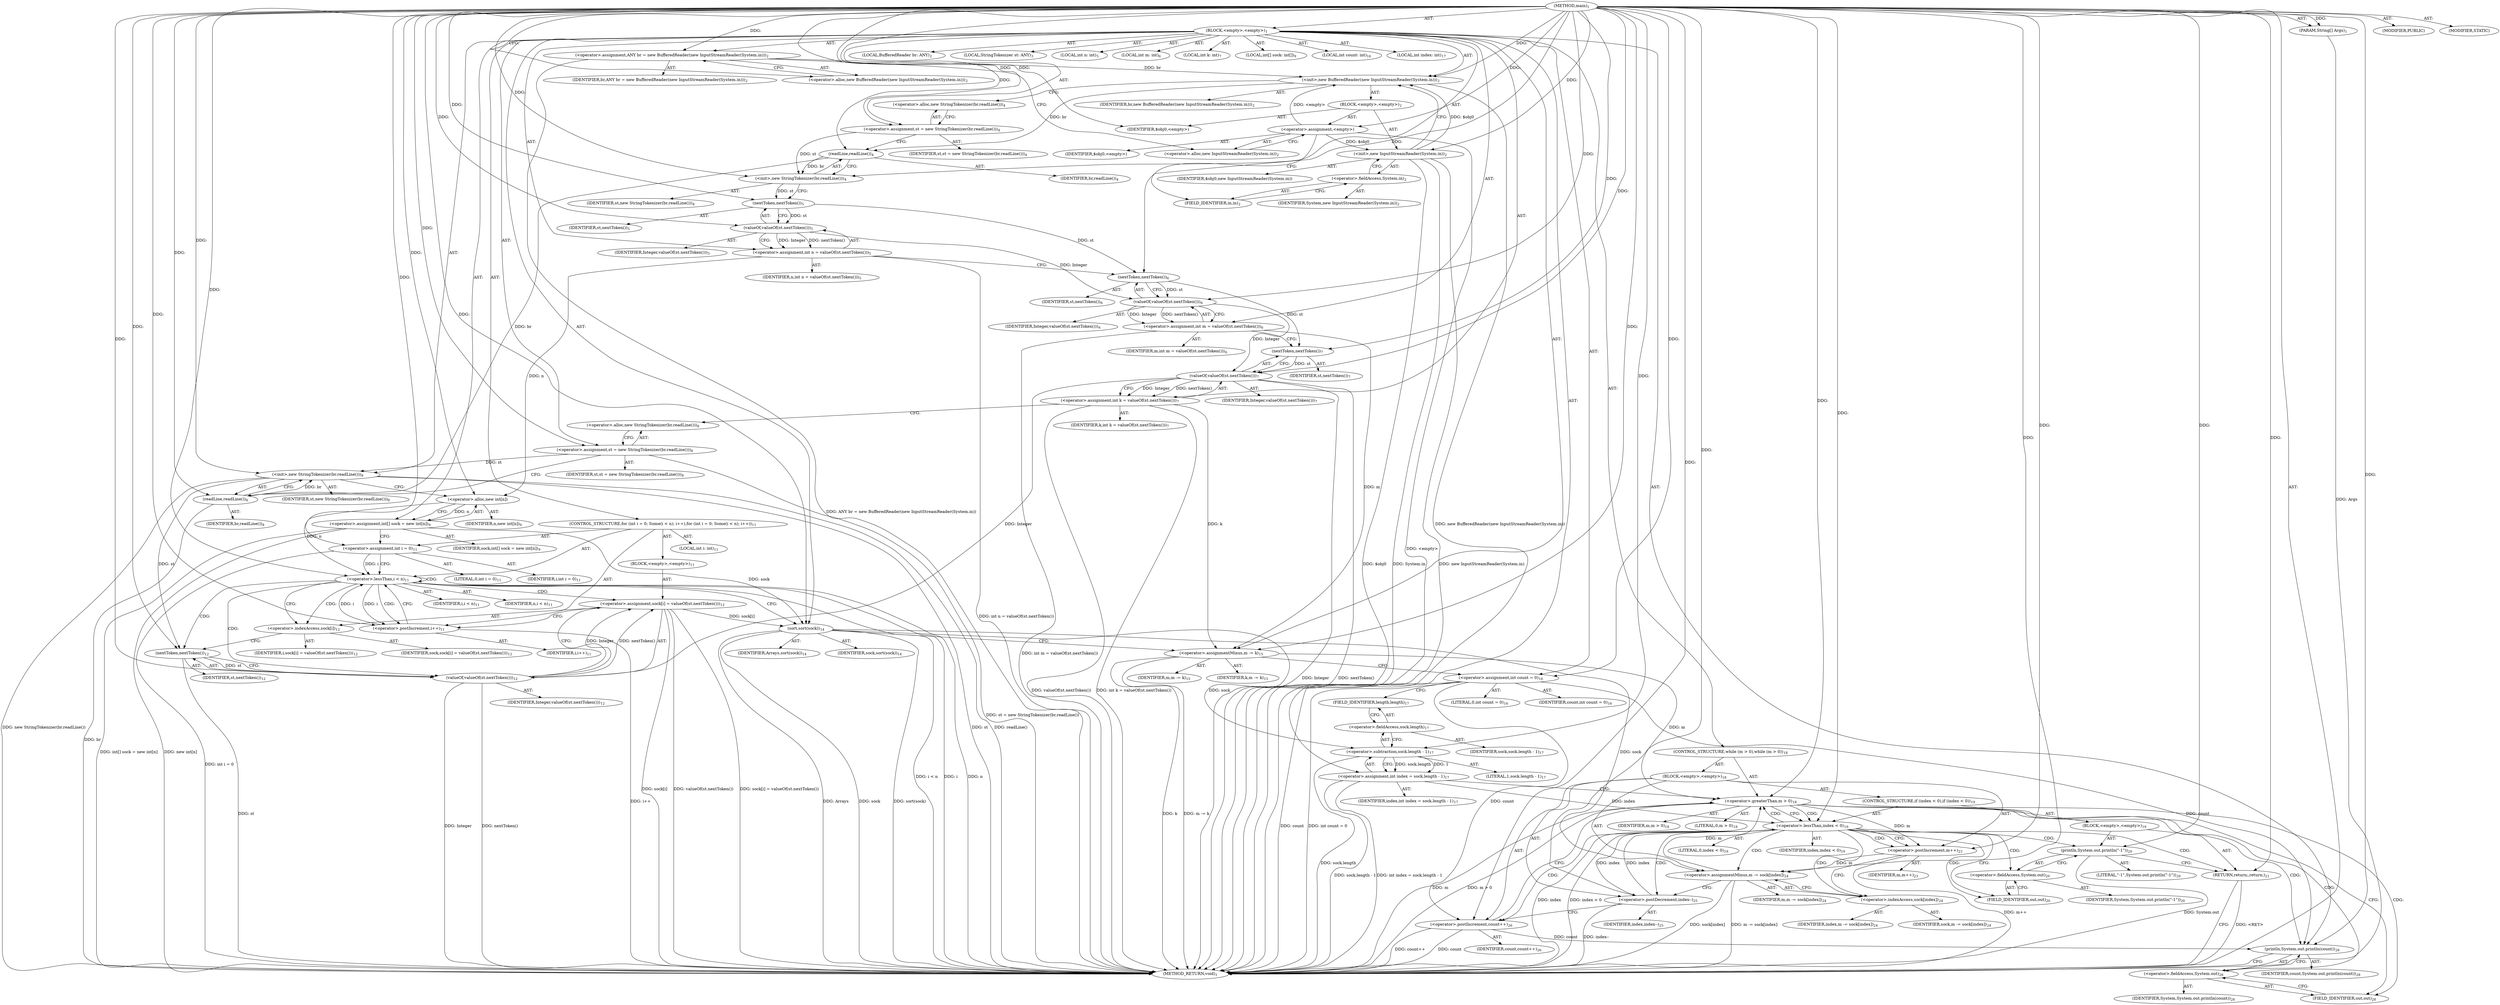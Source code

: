 digraph "main" {  
"22" [label = <(METHOD,main)<SUB>1</SUB>> ]
"23" [label = <(PARAM,String[] Args)<SUB>1</SUB>> ]
"24" [label = <(BLOCK,&lt;empty&gt;,&lt;empty&gt;)<SUB>1</SUB>> ]
"4" [label = <(LOCAL,BufferedReader br: ANY)<SUB>2</SUB>> ]
"25" [label = <(&lt;operator&gt;.assignment,ANY br = new BufferedReader(new InputStreamReader(System.in)))<SUB>2</SUB>> ]
"26" [label = <(IDENTIFIER,br,ANY br = new BufferedReader(new InputStreamReader(System.in)))<SUB>2</SUB>> ]
"27" [label = <(&lt;operator&gt;.alloc,new BufferedReader(new InputStreamReader(System.in)))<SUB>2</SUB>> ]
"28" [label = <(&lt;init&gt;,new BufferedReader(new InputStreamReader(System.in)))<SUB>2</SUB>> ]
"3" [label = <(IDENTIFIER,br,new BufferedReader(new InputStreamReader(System.in)))<SUB>2</SUB>> ]
"29" [label = <(BLOCK,&lt;empty&gt;,&lt;empty&gt;)<SUB>2</SUB>> ]
"30" [label = <(&lt;operator&gt;.assignment,&lt;empty&gt;)> ]
"31" [label = <(IDENTIFIER,$obj0,&lt;empty&gt;)> ]
"32" [label = <(&lt;operator&gt;.alloc,new InputStreamReader(System.in))<SUB>2</SUB>> ]
"33" [label = <(&lt;init&gt;,new InputStreamReader(System.in))<SUB>2</SUB>> ]
"34" [label = <(IDENTIFIER,$obj0,new InputStreamReader(System.in))> ]
"35" [label = <(&lt;operator&gt;.fieldAccess,System.in)<SUB>2</SUB>> ]
"36" [label = <(IDENTIFIER,System,new InputStreamReader(System.in))<SUB>2</SUB>> ]
"37" [label = <(FIELD_IDENTIFIER,in,in)<SUB>2</SUB>> ]
"38" [label = <(IDENTIFIER,$obj0,&lt;empty&gt;)> ]
"6" [label = <(LOCAL,StringTokenizer st: ANY)<SUB>3</SUB>> ]
"39" [label = <(&lt;operator&gt;.assignment,st = new StringTokenizer(br.readLine()))<SUB>4</SUB>> ]
"40" [label = <(IDENTIFIER,st,st = new StringTokenizer(br.readLine()))<SUB>4</SUB>> ]
"41" [label = <(&lt;operator&gt;.alloc,new StringTokenizer(br.readLine()))<SUB>4</SUB>> ]
"42" [label = <(&lt;init&gt;,new StringTokenizer(br.readLine()))<SUB>4</SUB>> ]
"5" [label = <(IDENTIFIER,st,new StringTokenizer(br.readLine()))<SUB>4</SUB>> ]
"43" [label = <(readLine,readLine())<SUB>4</SUB>> ]
"44" [label = <(IDENTIFIER,br,readLine())<SUB>4</SUB>> ]
"45" [label = <(LOCAL,int n: int)<SUB>5</SUB>> ]
"46" [label = <(&lt;operator&gt;.assignment,int n = valueOf(st.nextToken()))<SUB>5</SUB>> ]
"47" [label = <(IDENTIFIER,n,int n = valueOf(st.nextToken()))<SUB>5</SUB>> ]
"48" [label = <(valueOf,valueOf(st.nextToken()))<SUB>5</SUB>> ]
"49" [label = <(IDENTIFIER,Integer,valueOf(st.nextToken()))<SUB>5</SUB>> ]
"50" [label = <(nextToken,nextToken())<SUB>5</SUB>> ]
"51" [label = <(IDENTIFIER,st,nextToken())<SUB>5</SUB>> ]
"52" [label = <(LOCAL,int m: int)<SUB>6</SUB>> ]
"53" [label = <(&lt;operator&gt;.assignment,int m = valueOf(st.nextToken()))<SUB>6</SUB>> ]
"54" [label = <(IDENTIFIER,m,int m = valueOf(st.nextToken()))<SUB>6</SUB>> ]
"55" [label = <(valueOf,valueOf(st.nextToken()))<SUB>6</SUB>> ]
"56" [label = <(IDENTIFIER,Integer,valueOf(st.nextToken()))<SUB>6</SUB>> ]
"57" [label = <(nextToken,nextToken())<SUB>6</SUB>> ]
"58" [label = <(IDENTIFIER,st,nextToken())<SUB>6</SUB>> ]
"59" [label = <(LOCAL,int k: int)<SUB>7</SUB>> ]
"60" [label = <(&lt;operator&gt;.assignment,int k = valueOf(st.nextToken()))<SUB>7</SUB>> ]
"61" [label = <(IDENTIFIER,k,int k = valueOf(st.nextToken()))<SUB>7</SUB>> ]
"62" [label = <(valueOf,valueOf(st.nextToken()))<SUB>7</SUB>> ]
"63" [label = <(IDENTIFIER,Integer,valueOf(st.nextToken()))<SUB>7</SUB>> ]
"64" [label = <(nextToken,nextToken())<SUB>7</SUB>> ]
"65" [label = <(IDENTIFIER,st,nextToken())<SUB>7</SUB>> ]
"66" [label = <(&lt;operator&gt;.assignment,st = new StringTokenizer(br.readLine()))<SUB>8</SUB>> ]
"67" [label = <(IDENTIFIER,st,st = new StringTokenizer(br.readLine()))<SUB>8</SUB>> ]
"68" [label = <(&lt;operator&gt;.alloc,new StringTokenizer(br.readLine()))<SUB>8</SUB>> ]
"69" [label = <(&lt;init&gt;,new StringTokenizer(br.readLine()))<SUB>8</SUB>> ]
"7" [label = <(IDENTIFIER,st,new StringTokenizer(br.readLine()))<SUB>8</SUB>> ]
"70" [label = <(readLine,readLine())<SUB>8</SUB>> ]
"71" [label = <(IDENTIFIER,br,readLine())<SUB>8</SUB>> ]
"72" [label = <(LOCAL,int[] sock: int[])<SUB>9</SUB>> ]
"73" [label = <(&lt;operator&gt;.assignment,int[] sock = new int[n])<SUB>9</SUB>> ]
"74" [label = <(IDENTIFIER,sock,int[] sock = new int[n])<SUB>9</SUB>> ]
"75" [label = <(&lt;operator&gt;.alloc,new int[n])> ]
"76" [label = <(IDENTIFIER,n,new int[n])<SUB>9</SUB>> ]
"77" [label = <(CONTROL_STRUCTURE,for (int i = 0; Some(i &lt; n); i++),for (int i = 0; Some(i &lt; n); i++))<SUB>11</SUB>> ]
"78" [label = <(LOCAL,int i: int)<SUB>11</SUB>> ]
"79" [label = <(&lt;operator&gt;.assignment,int i = 0)<SUB>11</SUB>> ]
"80" [label = <(IDENTIFIER,i,int i = 0)<SUB>11</SUB>> ]
"81" [label = <(LITERAL,0,int i = 0)<SUB>11</SUB>> ]
"82" [label = <(&lt;operator&gt;.lessThan,i &lt; n)<SUB>11</SUB>> ]
"83" [label = <(IDENTIFIER,i,i &lt; n)<SUB>11</SUB>> ]
"84" [label = <(IDENTIFIER,n,i &lt; n)<SUB>11</SUB>> ]
"85" [label = <(&lt;operator&gt;.postIncrement,i++)<SUB>11</SUB>> ]
"86" [label = <(IDENTIFIER,i,i++)<SUB>11</SUB>> ]
"87" [label = <(BLOCK,&lt;empty&gt;,&lt;empty&gt;)<SUB>11</SUB>> ]
"88" [label = <(&lt;operator&gt;.assignment,sock[i] = valueOf(st.nextToken()))<SUB>12</SUB>> ]
"89" [label = <(&lt;operator&gt;.indexAccess,sock[i])<SUB>12</SUB>> ]
"90" [label = <(IDENTIFIER,sock,sock[i] = valueOf(st.nextToken()))<SUB>12</SUB>> ]
"91" [label = <(IDENTIFIER,i,sock[i] = valueOf(st.nextToken()))<SUB>12</SUB>> ]
"92" [label = <(valueOf,valueOf(st.nextToken()))<SUB>12</SUB>> ]
"93" [label = <(IDENTIFIER,Integer,valueOf(st.nextToken()))<SUB>12</SUB>> ]
"94" [label = <(nextToken,nextToken())<SUB>12</SUB>> ]
"95" [label = <(IDENTIFIER,st,nextToken())<SUB>12</SUB>> ]
"96" [label = <(sort,sort(sock))<SUB>14</SUB>> ]
"97" [label = <(IDENTIFIER,Arrays,sort(sock))<SUB>14</SUB>> ]
"98" [label = <(IDENTIFIER,sock,sort(sock))<SUB>14</SUB>> ]
"99" [label = <(&lt;operator&gt;.assignmentMinus,m -= k)<SUB>15</SUB>> ]
"100" [label = <(IDENTIFIER,m,m -= k)<SUB>15</SUB>> ]
"101" [label = <(IDENTIFIER,k,m -= k)<SUB>15</SUB>> ]
"102" [label = <(LOCAL,int count: int)<SUB>16</SUB>> ]
"103" [label = <(&lt;operator&gt;.assignment,int count = 0)<SUB>16</SUB>> ]
"104" [label = <(IDENTIFIER,count,int count = 0)<SUB>16</SUB>> ]
"105" [label = <(LITERAL,0,int count = 0)<SUB>16</SUB>> ]
"106" [label = <(LOCAL,int index: int)<SUB>17</SUB>> ]
"107" [label = <(&lt;operator&gt;.assignment,int index = sock.length - 1)<SUB>17</SUB>> ]
"108" [label = <(IDENTIFIER,index,int index = sock.length - 1)<SUB>17</SUB>> ]
"109" [label = <(&lt;operator&gt;.subtraction,sock.length - 1)<SUB>17</SUB>> ]
"110" [label = <(&lt;operator&gt;.fieldAccess,sock.length)<SUB>17</SUB>> ]
"111" [label = <(IDENTIFIER,sock,sock.length - 1)<SUB>17</SUB>> ]
"112" [label = <(FIELD_IDENTIFIER,length,length)<SUB>17</SUB>> ]
"113" [label = <(LITERAL,1,sock.length - 1)<SUB>17</SUB>> ]
"114" [label = <(CONTROL_STRUCTURE,while (m &gt; 0),while (m &gt; 0))<SUB>18</SUB>> ]
"115" [label = <(&lt;operator&gt;.greaterThan,m &gt; 0)<SUB>18</SUB>> ]
"116" [label = <(IDENTIFIER,m,m &gt; 0)<SUB>18</SUB>> ]
"117" [label = <(LITERAL,0,m &gt; 0)<SUB>18</SUB>> ]
"118" [label = <(BLOCK,&lt;empty&gt;,&lt;empty&gt;)<SUB>18</SUB>> ]
"119" [label = <(CONTROL_STRUCTURE,if (index &lt; 0),if (index &lt; 0))<SUB>19</SUB>> ]
"120" [label = <(&lt;operator&gt;.lessThan,index &lt; 0)<SUB>19</SUB>> ]
"121" [label = <(IDENTIFIER,index,index &lt; 0)<SUB>19</SUB>> ]
"122" [label = <(LITERAL,0,index &lt; 0)<SUB>19</SUB>> ]
"123" [label = <(BLOCK,&lt;empty&gt;,&lt;empty&gt;)<SUB>19</SUB>> ]
"124" [label = <(println,System.out.println(&quot;-1&quot;))<SUB>20</SUB>> ]
"125" [label = <(&lt;operator&gt;.fieldAccess,System.out)<SUB>20</SUB>> ]
"126" [label = <(IDENTIFIER,System,System.out.println(&quot;-1&quot;))<SUB>20</SUB>> ]
"127" [label = <(FIELD_IDENTIFIER,out,out)<SUB>20</SUB>> ]
"128" [label = <(LITERAL,&quot;-1&quot;,System.out.println(&quot;-1&quot;))<SUB>20</SUB>> ]
"129" [label = <(RETURN,return;,return;)<SUB>21</SUB>> ]
"130" [label = <(&lt;operator&gt;.postIncrement,m++)<SUB>23</SUB>> ]
"131" [label = <(IDENTIFIER,m,m++)<SUB>23</SUB>> ]
"132" [label = <(&lt;operator&gt;.assignmentMinus,m -= sock[index])<SUB>24</SUB>> ]
"133" [label = <(IDENTIFIER,m,m -= sock[index])<SUB>24</SUB>> ]
"134" [label = <(&lt;operator&gt;.indexAccess,sock[index])<SUB>24</SUB>> ]
"135" [label = <(IDENTIFIER,sock,m -= sock[index])<SUB>24</SUB>> ]
"136" [label = <(IDENTIFIER,index,m -= sock[index])<SUB>24</SUB>> ]
"137" [label = <(&lt;operator&gt;.postDecrement,index--)<SUB>25</SUB>> ]
"138" [label = <(IDENTIFIER,index,index--)<SUB>25</SUB>> ]
"139" [label = <(&lt;operator&gt;.postIncrement,count++)<SUB>26</SUB>> ]
"140" [label = <(IDENTIFIER,count,count++)<SUB>26</SUB>> ]
"141" [label = <(println,System.out.println(count))<SUB>28</SUB>> ]
"142" [label = <(&lt;operator&gt;.fieldAccess,System.out)<SUB>28</SUB>> ]
"143" [label = <(IDENTIFIER,System,System.out.println(count))<SUB>28</SUB>> ]
"144" [label = <(FIELD_IDENTIFIER,out,out)<SUB>28</SUB>> ]
"145" [label = <(IDENTIFIER,count,System.out.println(count))<SUB>28</SUB>> ]
"146" [label = <(MODIFIER,PUBLIC)> ]
"147" [label = <(MODIFIER,STATIC)> ]
"148" [label = <(METHOD_RETURN,void)<SUB>1</SUB>> ]
  "22" -> "23"  [ label = "AST: "] 
  "22" -> "24"  [ label = "AST: "] 
  "22" -> "146"  [ label = "AST: "] 
  "22" -> "147"  [ label = "AST: "] 
  "22" -> "148"  [ label = "AST: "] 
  "24" -> "4"  [ label = "AST: "] 
  "24" -> "25"  [ label = "AST: "] 
  "24" -> "28"  [ label = "AST: "] 
  "24" -> "6"  [ label = "AST: "] 
  "24" -> "39"  [ label = "AST: "] 
  "24" -> "42"  [ label = "AST: "] 
  "24" -> "45"  [ label = "AST: "] 
  "24" -> "46"  [ label = "AST: "] 
  "24" -> "52"  [ label = "AST: "] 
  "24" -> "53"  [ label = "AST: "] 
  "24" -> "59"  [ label = "AST: "] 
  "24" -> "60"  [ label = "AST: "] 
  "24" -> "66"  [ label = "AST: "] 
  "24" -> "69"  [ label = "AST: "] 
  "24" -> "72"  [ label = "AST: "] 
  "24" -> "73"  [ label = "AST: "] 
  "24" -> "77"  [ label = "AST: "] 
  "24" -> "96"  [ label = "AST: "] 
  "24" -> "99"  [ label = "AST: "] 
  "24" -> "102"  [ label = "AST: "] 
  "24" -> "103"  [ label = "AST: "] 
  "24" -> "106"  [ label = "AST: "] 
  "24" -> "107"  [ label = "AST: "] 
  "24" -> "114"  [ label = "AST: "] 
  "24" -> "141"  [ label = "AST: "] 
  "25" -> "26"  [ label = "AST: "] 
  "25" -> "27"  [ label = "AST: "] 
  "28" -> "3"  [ label = "AST: "] 
  "28" -> "29"  [ label = "AST: "] 
  "29" -> "30"  [ label = "AST: "] 
  "29" -> "33"  [ label = "AST: "] 
  "29" -> "38"  [ label = "AST: "] 
  "30" -> "31"  [ label = "AST: "] 
  "30" -> "32"  [ label = "AST: "] 
  "33" -> "34"  [ label = "AST: "] 
  "33" -> "35"  [ label = "AST: "] 
  "35" -> "36"  [ label = "AST: "] 
  "35" -> "37"  [ label = "AST: "] 
  "39" -> "40"  [ label = "AST: "] 
  "39" -> "41"  [ label = "AST: "] 
  "42" -> "5"  [ label = "AST: "] 
  "42" -> "43"  [ label = "AST: "] 
  "43" -> "44"  [ label = "AST: "] 
  "46" -> "47"  [ label = "AST: "] 
  "46" -> "48"  [ label = "AST: "] 
  "48" -> "49"  [ label = "AST: "] 
  "48" -> "50"  [ label = "AST: "] 
  "50" -> "51"  [ label = "AST: "] 
  "53" -> "54"  [ label = "AST: "] 
  "53" -> "55"  [ label = "AST: "] 
  "55" -> "56"  [ label = "AST: "] 
  "55" -> "57"  [ label = "AST: "] 
  "57" -> "58"  [ label = "AST: "] 
  "60" -> "61"  [ label = "AST: "] 
  "60" -> "62"  [ label = "AST: "] 
  "62" -> "63"  [ label = "AST: "] 
  "62" -> "64"  [ label = "AST: "] 
  "64" -> "65"  [ label = "AST: "] 
  "66" -> "67"  [ label = "AST: "] 
  "66" -> "68"  [ label = "AST: "] 
  "69" -> "7"  [ label = "AST: "] 
  "69" -> "70"  [ label = "AST: "] 
  "70" -> "71"  [ label = "AST: "] 
  "73" -> "74"  [ label = "AST: "] 
  "73" -> "75"  [ label = "AST: "] 
  "75" -> "76"  [ label = "AST: "] 
  "77" -> "78"  [ label = "AST: "] 
  "77" -> "79"  [ label = "AST: "] 
  "77" -> "82"  [ label = "AST: "] 
  "77" -> "85"  [ label = "AST: "] 
  "77" -> "87"  [ label = "AST: "] 
  "79" -> "80"  [ label = "AST: "] 
  "79" -> "81"  [ label = "AST: "] 
  "82" -> "83"  [ label = "AST: "] 
  "82" -> "84"  [ label = "AST: "] 
  "85" -> "86"  [ label = "AST: "] 
  "87" -> "88"  [ label = "AST: "] 
  "88" -> "89"  [ label = "AST: "] 
  "88" -> "92"  [ label = "AST: "] 
  "89" -> "90"  [ label = "AST: "] 
  "89" -> "91"  [ label = "AST: "] 
  "92" -> "93"  [ label = "AST: "] 
  "92" -> "94"  [ label = "AST: "] 
  "94" -> "95"  [ label = "AST: "] 
  "96" -> "97"  [ label = "AST: "] 
  "96" -> "98"  [ label = "AST: "] 
  "99" -> "100"  [ label = "AST: "] 
  "99" -> "101"  [ label = "AST: "] 
  "103" -> "104"  [ label = "AST: "] 
  "103" -> "105"  [ label = "AST: "] 
  "107" -> "108"  [ label = "AST: "] 
  "107" -> "109"  [ label = "AST: "] 
  "109" -> "110"  [ label = "AST: "] 
  "109" -> "113"  [ label = "AST: "] 
  "110" -> "111"  [ label = "AST: "] 
  "110" -> "112"  [ label = "AST: "] 
  "114" -> "115"  [ label = "AST: "] 
  "114" -> "118"  [ label = "AST: "] 
  "115" -> "116"  [ label = "AST: "] 
  "115" -> "117"  [ label = "AST: "] 
  "118" -> "119"  [ label = "AST: "] 
  "118" -> "130"  [ label = "AST: "] 
  "118" -> "132"  [ label = "AST: "] 
  "118" -> "137"  [ label = "AST: "] 
  "118" -> "139"  [ label = "AST: "] 
  "119" -> "120"  [ label = "AST: "] 
  "119" -> "123"  [ label = "AST: "] 
  "120" -> "121"  [ label = "AST: "] 
  "120" -> "122"  [ label = "AST: "] 
  "123" -> "124"  [ label = "AST: "] 
  "123" -> "129"  [ label = "AST: "] 
  "124" -> "125"  [ label = "AST: "] 
  "124" -> "128"  [ label = "AST: "] 
  "125" -> "126"  [ label = "AST: "] 
  "125" -> "127"  [ label = "AST: "] 
  "130" -> "131"  [ label = "AST: "] 
  "132" -> "133"  [ label = "AST: "] 
  "132" -> "134"  [ label = "AST: "] 
  "134" -> "135"  [ label = "AST: "] 
  "134" -> "136"  [ label = "AST: "] 
  "137" -> "138"  [ label = "AST: "] 
  "139" -> "140"  [ label = "AST: "] 
  "141" -> "142"  [ label = "AST: "] 
  "141" -> "145"  [ label = "AST: "] 
  "142" -> "143"  [ label = "AST: "] 
  "142" -> "144"  [ label = "AST: "] 
  "25" -> "32"  [ label = "CFG: "] 
  "28" -> "41"  [ label = "CFG: "] 
  "39" -> "43"  [ label = "CFG: "] 
  "42" -> "50"  [ label = "CFG: "] 
  "46" -> "57"  [ label = "CFG: "] 
  "53" -> "64"  [ label = "CFG: "] 
  "60" -> "68"  [ label = "CFG: "] 
  "66" -> "70"  [ label = "CFG: "] 
  "69" -> "75"  [ label = "CFG: "] 
  "73" -> "79"  [ label = "CFG: "] 
  "96" -> "99"  [ label = "CFG: "] 
  "99" -> "103"  [ label = "CFG: "] 
  "103" -> "112"  [ label = "CFG: "] 
  "107" -> "115"  [ label = "CFG: "] 
  "141" -> "148"  [ label = "CFG: "] 
  "27" -> "25"  [ label = "CFG: "] 
  "41" -> "39"  [ label = "CFG: "] 
  "43" -> "42"  [ label = "CFG: "] 
  "48" -> "46"  [ label = "CFG: "] 
  "55" -> "53"  [ label = "CFG: "] 
  "62" -> "60"  [ label = "CFG: "] 
  "68" -> "66"  [ label = "CFG: "] 
  "70" -> "69"  [ label = "CFG: "] 
  "75" -> "73"  [ label = "CFG: "] 
  "79" -> "82"  [ label = "CFG: "] 
  "82" -> "89"  [ label = "CFG: "] 
  "82" -> "96"  [ label = "CFG: "] 
  "85" -> "82"  [ label = "CFG: "] 
  "109" -> "107"  [ label = "CFG: "] 
  "115" -> "120"  [ label = "CFG: "] 
  "115" -> "144"  [ label = "CFG: "] 
  "142" -> "141"  [ label = "CFG: "] 
  "30" -> "37"  [ label = "CFG: "] 
  "33" -> "28"  [ label = "CFG: "] 
  "50" -> "48"  [ label = "CFG: "] 
  "57" -> "55"  [ label = "CFG: "] 
  "64" -> "62"  [ label = "CFG: "] 
  "88" -> "85"  [ label = "CFG: "] 
  "110" -> "109"  [ label = "CFG: "] 
  "130" -> "134"  [ label = "CFG: "] 
  "132" -> "137"  [ label = "CFG: "] 
  "137" -> "139"  [ label = "CFG: "] 
  "139" -> "115"  [ label = "CFG: "] 
  "144" -> "142"  [ label = "CFG: "] 
  "32" -> "30"  [ label = "CFG: "] 
  "35" -> "33"  [ label = "CFG: "] 
  "89" -> "94"  [ label = "CFG: "] 
  "92" -> "88"  [ label = "CFG: "] 
  "112" -> "110"  [ label = "CFG: "] 
  "120" -> "127"  [ label = "CFG: "] 
  "120" -> "130"  [ label = "CFG: "] 
  "134" -> "132"  [ label = "CFG: "] 
  "37" -> "35"  [ label = "CFG: "] 
  "94" -> "92"  [ label = "CFG: "] 
  "124" -> "129"  [ label = "CFG: "] 
  "129" -> "148"  [ label = "CFG: "] 
  "125" -> "124"  [ label = "CFG: "] 
  "127" -> "125"  [ label = "CFG: "] 
  "22" -> "27"  [ label = "CFG: "] 
  "129" -> "148"  [ label = "DDG: &lt;RET&gt;"] 
  "23" -> "148"  [ label = "DDG: Args"] 
  "25" -> "148"  [ label = "DDG: ANY br = new BufferedReader(new InputStreamReader(System.in))"] 
  "30" -> "148"  [ label = "DDG: &lt;empty&gt;"] 
  "33" -> "148"  [ label = "DDG: $obj0"] 
  "33" -> "148"  [ label = "DDG: System.in"] 
  "33" -> "148"  [ label = "DDG: new InputStreamReader(System.in)"] 
  "28" -> "148"  [ label = "DDG: new BufferedReader(new InputStreamReader(System.in))"] 
  "46" -> "148"  [ label = "DDG: int n = valueOf(st.nextToken())"] 
  "53" -> "148"  [ label = "DDG: int m = valueOf(st.nextToken())"] 
  "62" -> "148"  [ label = "DDG: Integer"] 
  "62" -> "148"  [ label = "DDG: nextToken()"] 
  "60" -> "148"  [ label = "DDG: valueOf(st.nextToken())"] 
  "60" -> "148"  [ label = "DDG: int k = valueOf(st.nextToken())"] 
  "66" -> "148"  [ label = "DDG: st = new StringTokenizer(br.readLine())"] 
  "69" -> "148"  [ label = "DDG: st"] 
  "70" -> "148"  [ label = "DDG: br"] 
  "69" -> "148"  [ label = "DDG: readLine()"] 
  "69" -> "148"  [ label = "DDG: new StringTokenizer(br.readLine())"] 
  "73" -> "148"  [ label = "DDG: new int[n]"] 
  "73" -> "148"  [ label = "DDG: int[] sock = new int[n]"] 
  "79" -> "148"  [ label = "DDG: int i = 0"] 
  "82" -> "148"  [ label = "DDG: i"] 
  "82" -> "148"  [ label = "DDG: n"] 
  "82" -> "148"  [ label = "DDG: i &lt; n"] 
  "96" -> "148"  [ label = "DDG: sock"] 
  "96" -> "148"  [ label = "DDG: sort(sock)"] 
  "99" -> "148"  [ label = "DDG: k"] 
  "99" -> "148"  [ label = "DDG: m -= k"] 
  "103" -> "148"  [ label = "DDG: count"] 
  "103" -> "148"  [ label = "DDG: int count = 0"] 
  "109" -> "148"  [ label = "DDG: sock.length"] 
  "107" -> "148"  [ label = "DDG: sock.length - 1"] 
  "107" -> "148"  [ label = "DDG: int index = sock.length - 1"] 
  "115" -> "148"  [ label = "DDG: m"] 
  "115" -> "148"  [ label = "DDG: m &gt; 0"] 
  "120" -> "148"  [ label = "DDG: index"] 
  "120" -> "148"  [ label = "DDG: index &lt; 0"] 
  "130" -> "148"  [ label = "DDG: m++"] 
  "132" -> "148"  [ label = "DDG: sock[index]"] 
  "132" -> "148"  [ label = "DDG: m -= sock[index]"] 
  "137" -> "148"  [ label = "DDG: index--"] 
  "139" -> "148"  [ label = "DDG: count"] 
  "139" -> "148"  [ label = "DDG: count++"] 
  "124" -> "148"  [ label = "DDG: System.out"] 
  "88" -> "148"  [ label = "DDG: sock[i]"] 
  "92" -> "148"  [ label = "DDG: Integer"] 
  "94" -> "148"  [ label = "DDG: st"] 
  "92" -> "148"  [ label = "DDG: nextToken()"] 
  "88" -> "148"  [ label = "DDG: valueOf(st.nextToken())"] 
  "88" -> "148"  [ label = "DDG: sock[i] = valueOf(st.nextToken())"] 
  "85" -> "148"  [ label = "DDG: i++"] 
  "96" -> "148"  [ label = "DDG: Arrays"] 
  "22" -> "23"  [ label = "DDG: "] 
  "22" -> "25"  [ label = "DDG: "] 
  "22" -> "39"  [ label = "DDG: "] 
  "48" -> "46"  [ label = "DDG: Integer"] 
  "48" -> "46"  [ label = "DDG: nextToken()"] 
  "55" -> "53"  [ label = "DDG: Integer"] 
  "55" -> "53"  [ label = "DDG: nextToken()"] 
  "62" -> "60"  [ label = "DDG: Integer"] 
  "62" -> "60"  [ label = "DDG: nextToken()"] 
  "22" -> "66"  [ label = "DDG: "] 
  "75" -> "73"  [ label = "DDG: n"] 
  "60" -> "99"  [ label = "DDG: k"] 
  "22" -> "99"  [ label = "DDG: "] 
  "22" -> "103"  [ label = "DDG: "] 
  "109" -> "107"  [ label = "DDG: sock.length"] 
  "109" -> "107"  [ label = "DDG: 1"] 
  "25" -> "28"  [ label = "DDG: br"] 
  "22" -> "28"  [ label = "DDG: "] 
  "30" -> "28"  [ label = "DDG: &lt;empty&gt;"] 
  "33" -> "28"  [ label = "DDG: $obj0"] 
  "39" -> "42"  [ label = "DDG: st"] 
  "22" -> "42"  [ label = "DDG: "] 
  "43" -> "42"  [ label = "DDG: br"] 
  "66" -> "69"  [ label = "DDG: st"] 
  "22" -> "69"  [ label = "DDG: "] 
  "70" -> "69"  [ label = "DDG: br"] 
  "22" -> "79"  [ label = "DDG: "] 
  "22" -> "96"  [ label = "DDG: "] 
  "73" -> "96"  [ label = "DDG: sock"] 
  "88" -> "96"  [ label = "DDG: sock[i]"] 
  "53" -> "99"  [ label = "DDG: m"] 
  "103" -> "141"  [ label = "DDG: count"] 
  "139" -> "141"  [ label = "DDG: count"] 
  "22" -> "141"  [ label = "DDG: "] 
  "22" -> "30"  [ label = "DDG: "] 
  "22" -> "38"  [ label = "DDG: "] 
  "28" -> "43"  [ label = "DDG: br"] 
  "22" -> "43"  [ label = "DDG: "] 
  "22" -> "48"  [ label = "DDG: "] 
  "50" -> "48"  [ label = "DDG: st"] 
  "48" -> "55"  [ label = "DDG: Integer"] 
  "22" -> "55"  [ label = "DDG: "] 
  "57" -> "55"  [ label = "DDG: st"] 
  "55" -> "62"  [ label = "DDG: Integer"] 
  "22" -> "62"  [ label = "DDG: "] 
  "64" -> "62"  [ label = "DDG: st"] 
  "43" -> "70"  [ label = "DDG: br"] 
  "22" -> "70"  [ label = "DDG: "] 
  "46" -> "75"  [ label = "DDG: n"] 
  "22" -> "75"  [ label = "DDG: "] 
  "79" -> "82"  [ label = "DDG: i"] 
  "85" -> "82"  [ label = "DDG: i"] 
  "22" -> "82"  [ label = "DDG: "] 
  "75" -> "82"  [ label = "DDG: n"] 
  "82" -> "85"  [ label = "DDG: i"] 
  "22" -> "85"  [ label = "DDG: "] 
  "92" -> "88"  [ label = "DDG: Integer"] 
  "92" -> "88"  [ label = "DDG: nextToken()"] 
  "96" -> "109"  [ label = "DDG: sock"] 
  "22" -> "109"  [ label = "DDG: "] 
  "99" -> "115"  [ label = "DDG: m"] 
  "132" -> "115"  [ label = "DDG: m"] 
  "22" -> "115"  [ label = "DDG: "] 
  "96" -> "132"  [ label = "DDG: sock"] 
  "30" -> "33"  [ label = "DDG: $obj0"] 
  "22" -> "33"  [ label = "DDG: "] 
  "42" -> "50"  [ label = "DDG: st"] 
  "22" -> "50"  [ label = "DDG: "] 
  "50" -> "57"  [ label = "DDG: st"] 
  "22" -> "57"  [ label = "DDG: "] 
  "57" -> "64"  [ label = "DDG: st"] 
  "22" -> "64"  [ label = "DDG: "] 
  "115" -> "130"  [ label = "DDG: m"] 
  "22" -> "130"  [ label = "DDG: "] 
  "130" -> "132"  [ label = "DDG: m"] 
  "22" -> "132"  [ label = "DDG: "] 
  "120" -> "137"  [ label = "DDG: index"] 
  "22" -> "137"  [ label = "DDG: "] 
  "103" -> "139"  [ label = "DDG: count"] 
  "22" -> "139"  [ label = "DDG: "] 
  "62" -> "92"  [ label = "DDG: Integer"] 
  "22" -> "92"  [ label = "DDG: "] 
  "94" -> "92"  [ label = "DDG: st"] 
  "107" -> "120"  [ label = "DDG: index"] 
  "137" -> "120"  [ label = "DDG: index"] 
  "22" -> "120"  [ label = "DDG: "] 
  "22" -> "129"  [ label = "DDG: "] 
  "69" -> "94"  [ label = "DDG: st"] 
  "22" -> "94"  [ label = "DDG: "] 
  "22" -> "124"  [ label = "DDG: "] 
  "82" -> "94"  [ label = "CDG: "] 
  "82" -> "89"  [ label = "CDG: "] 
  "82" -> "85"  [ label = "CDG: "] 
  "82" -> "88"  [ label = "CDG: "] 
  "82" -> "92"  [ label = "CDG: "] 
  "82" -> "82"  [ label = "CDG: "] 
  "115" -> "141"  [ label = "CDG: "] 
  "115" -> "120"  [ label = "CDG: "] 
  "115" -> "142"  [ label = "CDG: "] 
  "115" -> "144"  [ label = "CDG: "] 
  "120" -> "115"  [ label = "CDG: "] 
  "120" -> "130"  [ label = "CDG: "] 
  "120" -> "132"  [ label = "CDG: "] 
  "120" -> "127"  [ label = "CDG: "] 
  "120" -> "139"  [ label = "CDG: "] 
  "120" -> "129"  [ label = "CDG: "] 
  "120" -> "134"  [ label = "CDG: "] 
  "120" -> "124"  [ label = "CDG: "] 
  "120" -> "125"  [ label = "CDG: "] 
  "120" -> "137"  [ label = "CDG: "] 
}
